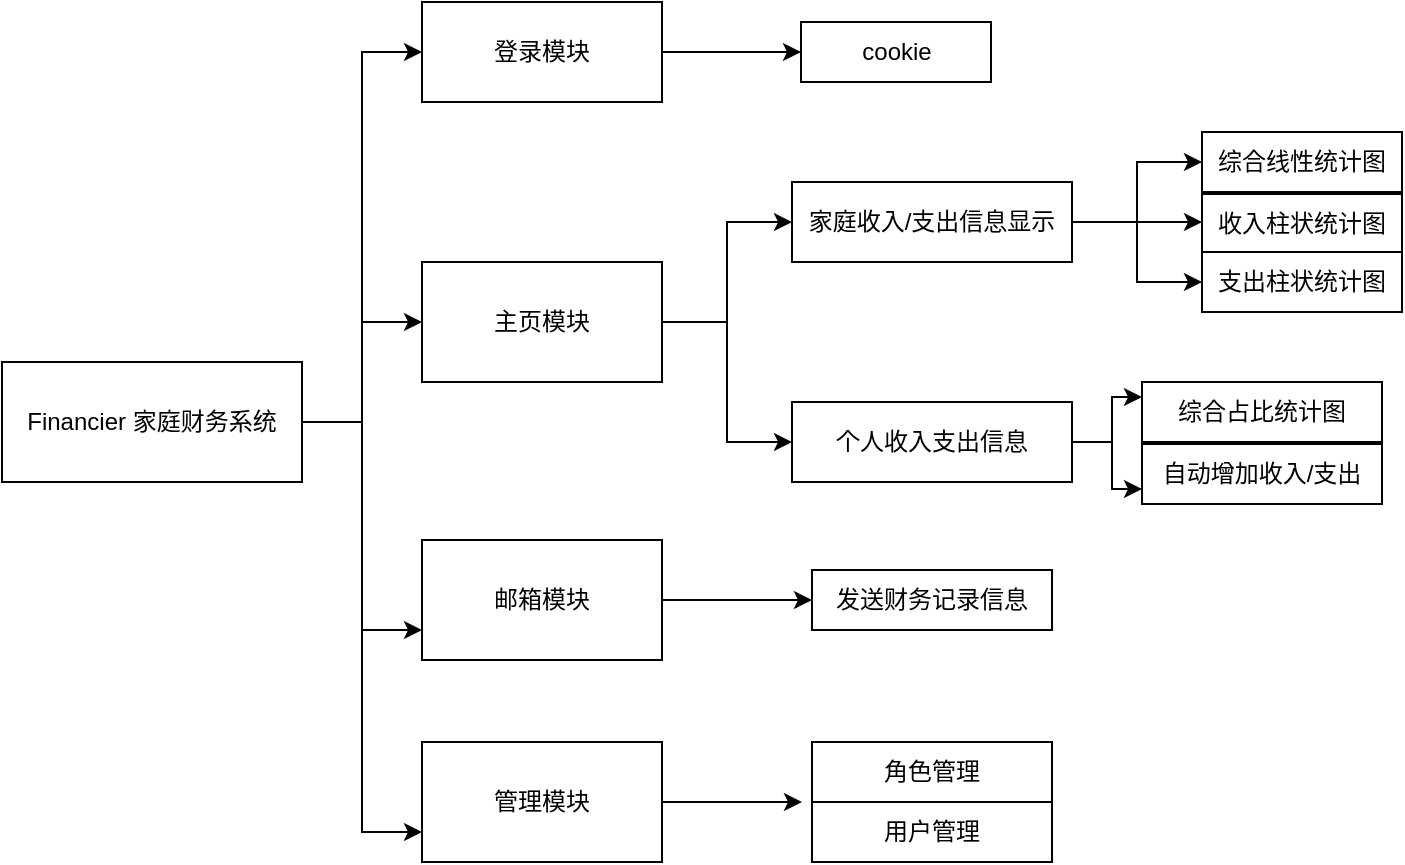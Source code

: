 <mxfile version="20.2.3" type="device"><diagram id="Xp1Tmb7LO3sE8QP4wKD8" name="Page-1"><mxGraphModel dx="908" dy="661" grid="1" gridSize="10" guides="1" tooltips="1" connect="1" arrows="1" fold="1" page="1" pageScale="1" pageWidth="850" pageHeight="1100" math="0" shadow="0"><root><mxCell id="0"/><mxCell id="1" parent="0"/><mxCell id="wc2aznysWFwTdFfyma09-27" style="edgeStyle=orthogonalEdgeStyle;rounded=0;orthogonalLoop=1;jettySize=auto;html=1;exitX=1;exitY=0.5;exitDx=0;exitDy=0;entryX=0;entryY=0.5;entryDx=0;entryDy=0;" parent="1" source="wc2aznysWFwTdFfyma09-1" target="wc2aznysWFwTdFfyma09-5" edge="1"><mxGeometry relative="1" as="geometry"/></mxCell><mxCell id="wc2aznysWFwTdFfyma09-28" style="edgeStyle=orthogonalEdgeStyle;rounded=0;orthogonalLoop=1;jettySize=auto;html=1;exitX=1;exitY=0.5;exitDx=0;exitDy=0;entryX=0;entryY=0.5;entryDx=0;entryDy=0;" parent="1" source="wc2aznysWFwTdFfyma09-1" target="wc2aznysWFwTdFfyma09-2" edge="1"><mxGeometry relative="1" as="geometry"/></mxCell><mxCell id="wc2aznysWFwTdFfyma09-29" style="edgeStyle=orthogonalEdgeStyle;rounded=0;orthogonalLoop=1;jettySize=auto;html=1;exitX=1;exitY=0.5;exitDx=0;exitDy=0;entryX=0;entryY=0.75;entryDx=0;entryDy=0;" parent="1" source="wc2aznysWFwTdFfyma09-1" target="wc2aznysWFwTdFfyma09-7" edge="1"><mxGeometry relative="1" as="geometry"/></mxCell><mxCell id="wc2aznysWFwTdFfyma09-30" style="edgeStyle=orthogonalEdgeStyle;rounded=0;orthogonalLoop=1;jettySize=auto;html=1;exitX=1;exitY=0.5;exitDx=0;exitDy=0;entryX=0;entryY=0.75;entryDx=0;entryDy=0;" parent="1" source="wc2aznysWFwTdFfyma09-1" target="wc2aznysWFwTdFfyma09-8" edge="1"><mxGeometry relative="1" as="geometry"/></mxCell><mxCell id="wc2aznysWFwTdFfyma09-1" value="Financier 家庭财务系统" style="rounded=0;whiteSpace=wrap;html=1;" parent="1" vertex="1"><mxGeometry x="30" y="330" width="150" height="60" as="geometry"/></mxCell><mxCell id="wc2aznysWFwTdFfyma09-9" style="edgeStyle=orthogonalEdgeStyle;rounded=0;orthogonalLoop=1;jettySize=auto;html=1;exitX=1;exitY=0.5;exitDx=0;exitDy=0;entryX=0;entryY=0.5;entryDx=0;entryDy=0;" parent="1" source="wc2aznysWFwTdFfyma09-2" target="wc2aznysWFwTdFfyma09-3" edge="1"><mxGeometry relative="1" as="geometry"><mxPoint x="420" y="290" as="targetPoint"/></mxGeometry></mxCell><mxCell id="wc2aznysWFwTdFfyma09-10" style="edgeStyle=orthogonalEdgeStyle;rounded=0;orthogonalLoop=1;jettySize=auto;html=1;exitX=1;exitY=0.5;exitDx=0;exitDy=0;entryX=0;entryY=0.5;entryDx=0;entryDy=0;" parent="1" source="wc2aznysWFwTdFfyma09-2" target="wc2aznysWFwTdFfyma09-4" edge="1"><mxGeometry relative="1" as="geometry"><mxPoint x="420" y="330" as="targetPoint"/></mxGeometry></mxCell><mxCell id="wc2aznysWFwTdFfyma09-2" value="主页模块" style="rounded=0;whiteSpace=wrap;html=1;" parent="1" vertex="1"><mxGeometry x="240" y="280" width="120" height="60" as="geometry"/></mxCell><mxCell id="wc2aznysWFwTdFfyma09-19" style="edgeStyle=orthogonalEdgeStyle;rounded=0;orthogonalLoop=1;jettySize=auto;html=1;exitX=1;exitY=0.5;exitDx=0;exitDy=0;" parent="1" source="wc2aznysWFwTdFfyma09-3" edge="1"><mxGeometry relative="1" as="geometry"><mxPoint x="630" y="260" as="targetPoint"/></mxGeometry></mxCell><mxCell id="wc2aznysWFwTdFfyma09-20" style="edgeStyle=orthogonalEdgeStyle;rounded=0;orthogonalLoop=1;jettySize=auto;html=1;exitX=1;exitY=0.5;exitDx=0;exitDy=0;entryX=0;entryY=0.5;entryDx=0;entryDy=0;" parent="1" source="wc2aznysWFwTdFfyma09-3" target="wc2aznysWFwTdFfyma09-11" edge="1"><mxGeometry relative="1" as="geometry"/></mxCell><mxCell id="wc2aznysWFwTdFfyma09-21" style="edgeStyle=orthogonalEdgeStyle;rounded=0;orthogonalLoop=1;jettySize=auto;html=1;exitX=1;exitY=0.5;exitDx=0;exitDy=0;" parent="1" source="wc2aznysWFwTdFfyma09-3" target="wc2aznysWFwTdFfyma09-14" edge="1"><mxGeometry relative="1" as="geometry"/></mxCell><mxCell id="wc2aznysWFwTdFfyma09-3" value="家庭收入/支出信息显示" style="rounded=0;whiteSpace=wrap;html=1;" parent="1" vertex="1"><mxGeometry x="425" y="240" width="140" height="40" as="geometry"/></mxCell><mxCell id="wc2aznysWFwTdFfyma09-33" style="edgeStyle=orthogonalEdgeStyle;rounded=0;orthogonalLoop=1;jettySize=auto;html=1;exitX=1;exitY=0.5;exitDx=0;exitDy=0;entryX=0;entryY=0.25;entryDx=0;entryDy=0;" parent="1" source="wc2aznysWFwTdFfyma09-4" target="wc2aznysWFwTdFfyma09-23" edge="1"><mxGeometry relative="1" as="geometry"/></mxCell><mxCell id="wc2aznysWFwTdFfyma09-34" style="edgeStyle=orthogonalEdgeStyle;rounded=0;orthogonalLoop=1;jettySize=auto;html=1;exitX=1;exitY=0.5;exitDx=0;exitDy=0;entryX=0;entryY=0.75;entryDx=0;entryDy=0;" parent="1" source="wc2aznysWFwTdFfyma09-4" target="wc2aznysWFwTdFfyma09-24" edge="1"><mxGeometry relative="1" as="geometry"/></mxCell><mxCell id="wc2aznysWFwTdFfyma09-4" value="个人收入支出信息" style="rounded=0;whiteSpace=wrap;html=1;" parent="1" vertex="1"><mxGeometry x="425" y="350" width="140" height="40" as="geometry"/></mxCell><mxCell id="wc2aznysWFwTdFfyma09-26" style="edgeStyle=orthogonalEdgeStyle;rounded=0;orthogonalLoop=1;jettySize=auto;html=1;exitX=1;exitY=0.5;exitDx=0;exitDy=0;entryX=0;entryY=0.5;entryDx=0;entryDy=0;" parent="1" source="wc2aznysWFwTdFfyma09-5" target="wc2aznysWFwTdFfyma09-6" edge="1"><mxGeometry relative="1" as="geometry"/></mxCell><mxCell id="wc2aznysWFwTdFfyma09-5" value="登录模块" style="rounded=0;whiteSpace=wrap;html=1;" parent="1" vertex="1"><mxGeometry x="240" y="150" width="120" height="50" as="geometry"/></mxCell><mxCell id="wc2aznysWFwTdFfyma09-6" value="cookie" style="rounded=0;whiteSpace=wrap;html=1;" parent="1" vertex="1"><mxGeometry x="429.5" y="160" width="95" height="30" as="geometry"/></mxCell><mxCell id="wc2aznysWFwTdFfyma09-36" style="edgeStyle=orthogonalEdgeStyle;rounded=0;orthogonalLoop=1;jettySize=auto;html=1;exitX=1;exitY=0.5;exitDx=0;exitDy=0;entryX=0;entryY=0.5;entryDx=0;entryDy=0;" parent="1" source="wc2aznysWFwTdFfyma09-7" target="wc2aznysWFwTdFfyma09-35" edge="1"><mxGeometry relative="1" as="geometry"/></mxCell><mxCell id="wc2aznysWFwTdFfyma09-7" value="邮箱模块" style="rounded=0;whiteSpace=wrap;html=1;" parent="1" vertex="1"><mxGeometry x="240" y="419" width="120" height="60" as="geometry"/></mxCell><mxCell id="wc2aznysWFwTdFfyma09-40" style="edgeStyle=orthogonalEdgeStyle;rounded=0;orthogonalLoop=1;jettySize=auto;html=1;exitX=1;exitY=0.5;exitDx=0;exitDy=0;" parent="1" source="wc2aznysWFwTdFfyma09-8" edge="1"><mxGeometry relative="1" as="geometry"><mxPoint x="430" y="550" as="targetPoint"/></mxGeometry></mxCell><mxCell id="wc2aznysWFwTdFfyma09-8" value="管理模块" style="rounded=0;whiteSpace=wrap;html=1;" parent="1" vertex="1"><mxGeometry x="240" y="520" width="120" height="60" as="geometry"/></mxCell><mxCell id="wc2aznysWFwTdFfyma09-15" value="" style="group" parent="1" vertex="1" connectable="0"><mxGeometry x="630" y="215" width="100" height="90" as="geometry"/></mxCell><mxCell id="wc2aznysWFwTdFfyma09-11" value="综合线性统计图" style="rounded=0;whiteSpace=wrap;html=1;" parent="wc2aznysWFwTdFfyma09-15" vertex="1"><mxGeometry width="100" height="30" as="geometry"/></mxCell><mxCell id="wc2aznysWFwTdFfyma09-13" value="收入柱状统计图" style="rounded=0;whiteSpace=wrap;html=1;" parent="wc2aznysWFwTdFfyma09-15" vertex="1"><mxGeometry y="31" width="100" height="30" as="geometry"/></mxCell><mxCell id="wc2aznysWFwTdFfyma09-14" value="支出柱状统计图" style="rounded=0;whiteSpace=wrap;html=1;" parent="wc2aznysWFwTdFfyma09-15" vertex="1"><mxGeometry y="60" width="100" height="30" as="geometry"/></mxCell><mxCell id="wc2aznysWFwTdFfyma09-31" value="" style="group" parent="1" vertex="1" connectable="0"><mxGeometry x="600" y="340" width="120" height="61" as="geometry"/></mxCell><mxCell id="wc2aznysWFwTdFfyma09-23" value="综合占比统计图" style="rounded=0;whiteSpace=wrap;html=1;" parent="wc2aznysWFwTdFfyma09-31" vertex="1"><mxGeometry width="120" height="30" as="geometry"/></mxCell><mxCell id="wc2aznysWFwTdFfyma09-24" value="自动增加收入/支出" style="rounded=0;whiteSpace=wrap;html=1;" parent="wc2aznysWFwTdFfyma09-31" vertex="1"><mxGeometry y="31" width="120" height="30" as="geometry"/></mxCell><mxCell id="wc2aznysWFwTdFfyma09-35" value="发送财务记录信息" style="rounded=0;whiteSpace=wrap;html=1;" parent="1" vertex="1"><mxGeometry x="435" y="434" width="120" height="30" as="geometry"/></mxCell><mxCell id="wc2aznysWFwTdFfyma09-39" value="" style="group" parent="1" vertex="1" connectable="0"><mxGeometry x="435" y="520" width="120" height="60" as="geometry"/></mxCell><mxCell id="wc2aznysWFwTdFfyma09-37" value="角色管理" style="rounded=0;whiteSpace=wrap;html=1;" parent="wc2aznysWFwTdFfyma09-39" vertex="1"><mxGeometry width="120" height="30" as="geometry"/></mxCell><mxCell id="wc2aznysWFwTdFfyma09-38" value="用户管理" style="rounded=0;whiteSpace=wrap;html=1;" parent="wc2aznysWFwTdFfyma09-39" vertex="1"><mxGeometry y="30" width="120" height="30" as="geometry"/></mxCell></root></mxGraphModel></diagram></mxfile>